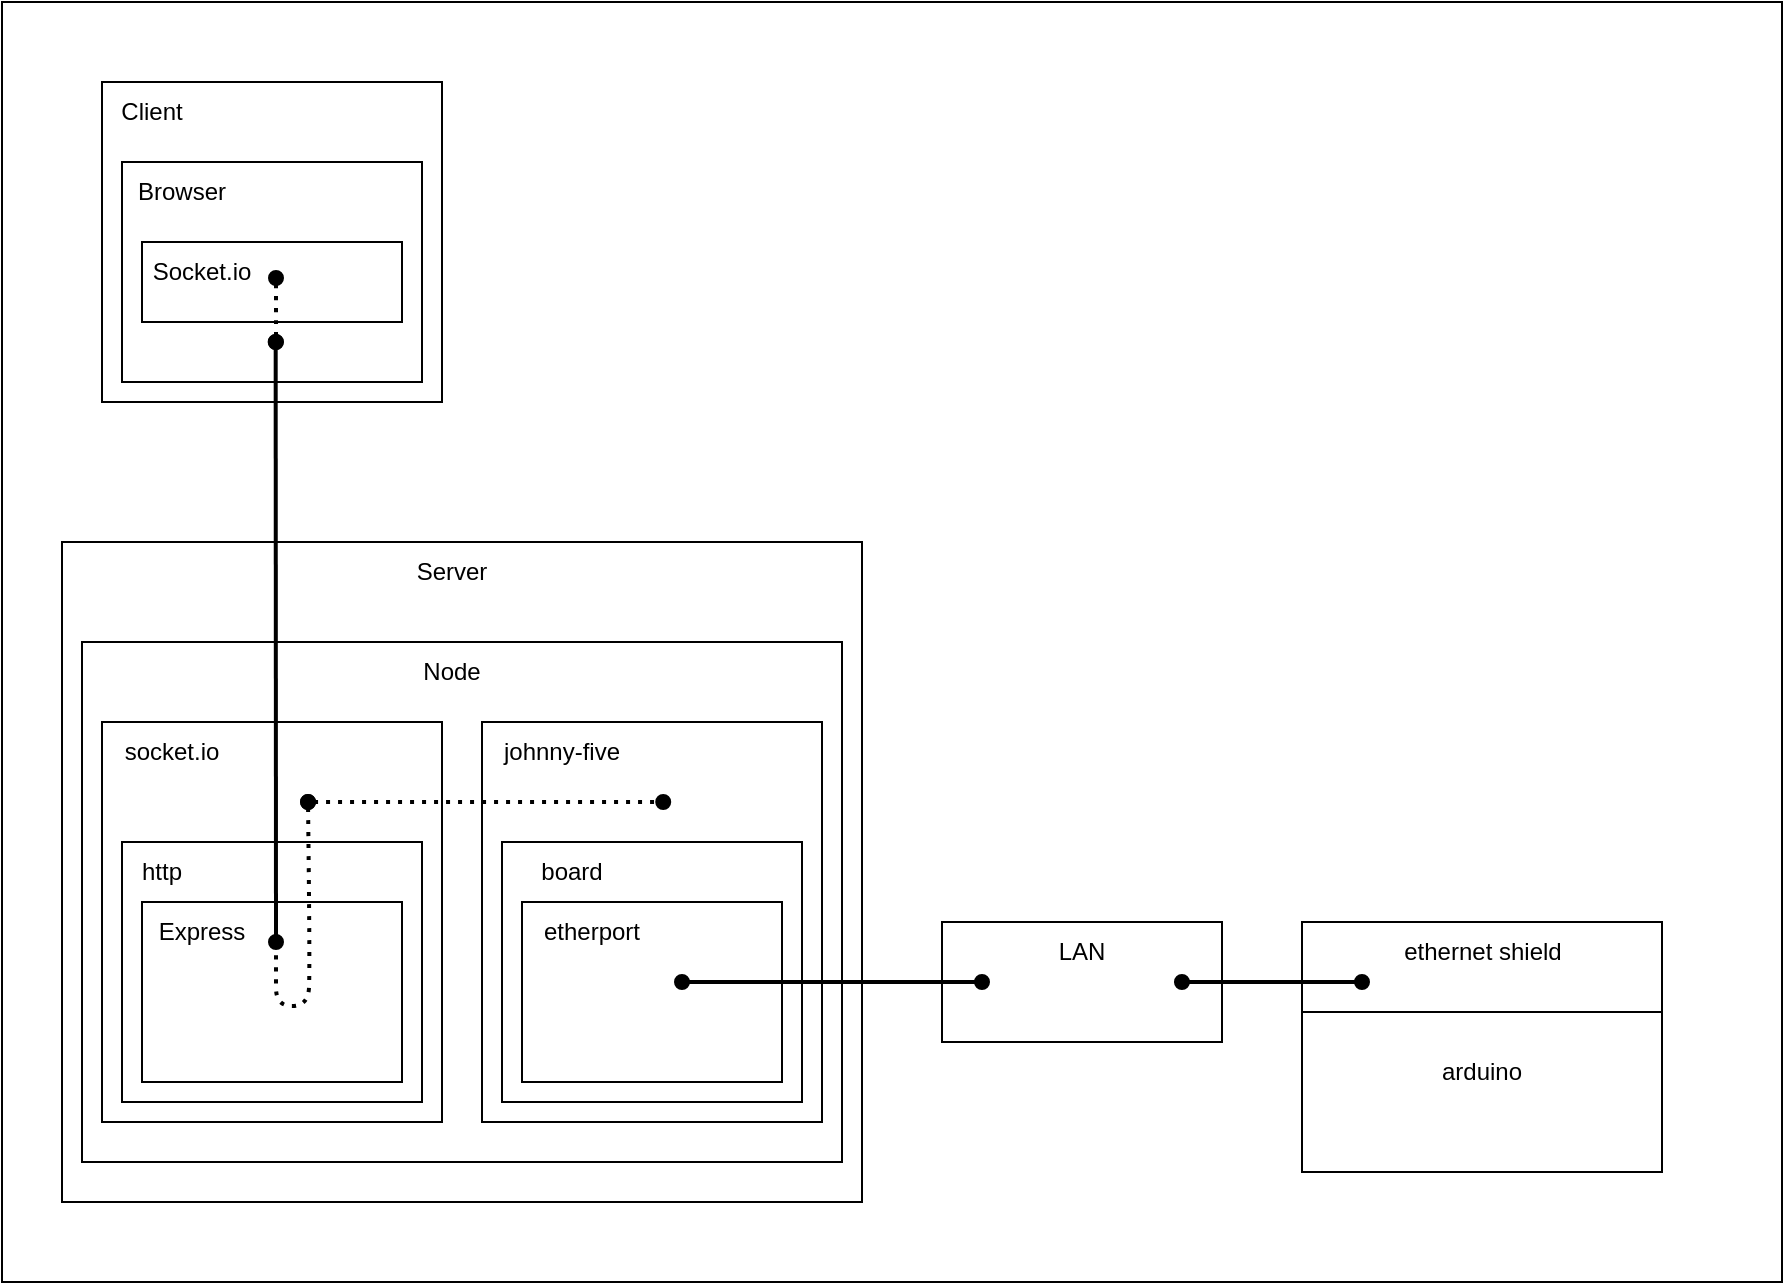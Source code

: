 <mxfile version="20.2.8" type="github">
  <diagram name="Page-1" id="5f0bae14-7c28-e335-631c-24af17079c00">
    <mxGraphModel dx="1422" dy="800" grid="1" gridSize="10" guides="1" tooltips="1" connect="1" arrows="1" fold="1" page="1" pageScale="1" pageWidth="1654" pageHeight="2336" background="none" math="0" shadow="0">
      <root>
        <mxCell id="0" />
        <mxCell id="1" parent="0" />
        <mxCell id="DSCg3pvIwE-KSSSxKjmU-51" value="" style="rounded=0;whiteSpace=wrap;html=1;" parent="1" vertex="1">
          <mxGeometry x="410" y="40" width="890" height="640" as="geometry" />
        </mxCell>
        <mxCell id="DSCg3pvIwE-KSSSxKjmU-3" value="" style="rounded=1;whiteSpace=wrap;html=1;arcSize=0;" parent="1" vertex="1">
          <mxGeometry x="460" y="80" width="170" height="160" as="geometry" />
        </mxCell>
        <mxCell id="DSCg3pvIwE-KSSSxKjmU-4" value="" style="rounded=1;whiteSpace=wrap;html=1;arcSize=0;" parent="1" vertex="1">
          <mxGeometry x="470" y="120" width="150" height="110" as="geometry" />
        </mxCell>
        <mxCell id="DSCg3pvIwE-KSSSxKjmU-6" style="edgeStyle=orthogonalEdgeStyle;rounded=0;orthogonalLoop=1;jettySize=auto;html=1;exitX=0.5;exitY=1;exitDx=0;exitDy=0;arcSize=5;" parent="1" source="DSCg3pvIwE-KSSSxKjmU-3" target="DSCg3pvIwE-KSSSxKjmU-3" edge="1">
          <mxGeometry relative="1" as="geometry" />
        </mxCell>
        <mxCell id="DSCg3pvIwE-KSSSxKjmU-7" value="Client" style="text;html=1;strokeColor=none;fillColor=none;align=center;verticalAlign=middle;whiteSpace=wrap;rounded=0;" parent="1" vertex="1">
          <mxGeometry x="460" y="80" width="50" height="30" as="geometry" />
        </mxCell>
        <mxCell id="DSCg3pvIwE-KSSSxKjmU-8" value="Browser" style="text;html=1;strokeColor=none;fillColor=none;align=center;verticalAlign=middle;whiteSpace=wrap;rounded=0;" parent="1" vertex="1">
          <mxGeometry x="470" y="120" width="60" height="30" as="geometry" />
        </mxCell>
        <mxCell id="DSCg3pvIwE-KSSSxKjmU-11" value="" style="rounded=1;whiteSpace=wrap;html=1;arcSize=0;" parent="1" vertex="1">
          <mxGeometry x="440" y="310" width="400" height="330" as="geometry" />
        </mxCell>
        <mxCell id="DSCg3pvIwE-KSSSxKjmU-12" value="" style="rounded=1;whiteSpace=wrap;html=1;arcSize=0;" parent="1" vertex="1">
          <mxGeometry x="450" y="360" width="380" height="260" as="geometry" />
        </mxCell>
        <mxCell id="DSCg3pvIwE-KSSSxKjmU-13" style="edgeStyle=orthogonalEdgeStyle;rounded=0;orthogonalLoop=1;jettySize=auto;html=1;exitX=0.5;exitY=1;exitDx=0;exitDy=0;arcSize=5;" parent="1" source="DSCg3pvIwE-KSSSxKjmU-11" target="DSCg3pvIwE-KSSSxKjmU-11" edge="1">
          <mxGeometry relative="1" as="geometry" />
        </mxCell>
        <mxCell id="DSCg3pvIwE-KSSSxKjmU-14" value="Server" style="text;html=1;strokeColor=none;fillColor=none;align=center;verticalAlign=middle;whiteSpace=wrap;rounded=0;" parent="1" vertex="1">
          <mxGeometry x="610" y="310" width="50" height="30" as="geometry" />
        </mxCell>
        <mxCell id="DSCg3pvIwE-KSSSxKjmU-15" value="Node" style="text;html=1;strokeColor=none;fillColor=none;align=center;verticalAlign=middle;whiteSpace=wrap;rounded=0;" parent="1" vertex="1">
          <mxGeometry x="610" y="360" width="50" height="30" as="geometry" />
        </mxCell>
        <mxCell id="DSCg3pvIwE-KSSSxKjmU-23" value="" style="group" parent="1" vertex="1" connectable="0">
          <mxGeometry x="480" y="160" width="130" height="40" as="geometry" />
        </mxCell>
        <mxCell id="DSCg3pvIwE-KSSSxKjmU-21" value="" style="rounded=1;whiteSpace=wrap;html=1;arcSize=0;" parent="DSCg3pvIwE-KSSSxKjmU-23" vertex="1">
          <mxGeometry width="130" height="40" as="geometry" />
        </mxCell>
        <mxCell id="DSCg3pvIwE-KSSSxKjmU-22" value="Socket.io" style="text;html=1;strokeColor=none;fillColor=none;align=center;verticalAlign=middle;whiteSpace=wrap;rounded=0;" parent="DSCg3pvIwE-KSSSxKjmU-23" vertex="1">
          <mxGeometry width="60" height="30" as="geometry" />
        </mxCell>
        <mxCell id="DSCg3pvIwE-KSSSxKjmU-25" value="" style="rounded=1;whiteSpace=wrap;html=1;arcSize=0;" parent="1" vertex="1">
          <mxGeometry x="460" y="400" width="170" height="200" as="geometry" />
        </mxCell>
        <mxCell id="DSCg3pvIwE-KSSSxKjmU-26" value="socket.io" style="text;html=1;strokeColor=none;fillColor=none;align=center;verticalAlign=middle;whiteSpace=wrap;rounded=0;" parent="1" vertex="1">
          <mxGeometry x="460" y="400" width="70" height="30" as="geometry" />
        </mxCell>
        <mxCell id="DSCg3pvIwE-KSSSxKjmU-32" value="" style="rounded=0;whiteSpace=wrap;html=1;" parent="1" vertex="1">
          <mxGeometry x="470" y="460" width="150" height="130" as="geometry" />
        </mxCell>
        <mxCell id="DSCg3pvIwE-KSSSxKjmU-35" value="" style="rounded=0;whiteSpace=wrap;html=1;" parent="1" vertex="1">
          <mxGeometry x="480" y="490" width="130" height="90" as="geometry" />
        </mxCell>
        <mxCell id="DSCg3pvIwE-KSSSxKjmU-33" value="Express" style="text;html=1;strokeColor=none;fillColor=none;align=center;verticalAlign=middle;whiteSpace=wrap;rounded=0;" parent="1" vertex="1">
          <mxGeometry x="480" y="490" width="60" height="30" as="geometry" />
        </mxCell>
        <mxCell id="DSCg3pvIwE-KSSSxKjmU-39" value="http" style="text;html=1;strokeColor=none;fillColor=none;align=center;verticalAlign=middle;whiteSpace=wrap;rounded=0;" parent="1" vertex="1">
          <mxGeometry x="470" y="460" width="40" height="30" as="geometry" />
        </mxCell>
        <mxCell id="DSCg3pvIwE-KSSSxKjmU-40" value="" style="endArrow=none;dashed=1;html=1;dashPattern=1 2;strokeWidth=2;curved=1;startArrow=oval;startFill=1;" parent="1" edge="1">
          <mxGeometry width="50" height="50" relative="1" as="geometry">
            <mxPoint x="563" y="440" as="sourcePoint" />
            <mxPoint x="547" y="510" as="targetPoint" />
            <Array as="points">
              <mxPoint x="564" y="524" />
              <mxPoint x="563" y="542" />
              <mxPoint x="547" y="542" />
              <mxPoint x="547" y="524" />
            </Array>
          </mxGeometry>
        </mxCell>
        <mxCell id="DSCg3pvIwE-KSSSxKjmU-30" value="" style="endArrow=oval;startArrow=oval;html=1;rounded=0;startFill=1;endFill=1;strokeWidth=2;" parent="1" edge="1">
          <mxGeometry width="50" height="50" relative="1" as="geometry">
            <mxPoint x="547" y="510" as="sourcePoint" />
            <mxPoint x="546.83" y="210" as="targetPoint" />
            <Array as="points">
              <mxPoint x="546.83" y="210" />
            </Array>
          </mxGeometry>
        </mxCell>
        <mxCell id="DSCg3pvIwE-KSSSxKjmU-44" value="" style="endArrow=oval;dashed=1;html=1;dashPattern=1 2;strokeWidth=2;curved=1;startArrow=oval;startFill=1;endFill=1;" parent="1" edge="1">
          <mxGeometry width="50" height="50" relative="1" as="geometry">
            <mxPoint x="547" y="210" as="sourcePoint" />
            <mxPoint x="547" y="178" as="targetPoint" />
          </mxGeometry>
        </mxCell>
        <mxCell id="DSCg3pvIwE-KSSSxKjmU-47" style="edgeStyle=none;orthogonalLoop=1;jettySize=auto;html=1;exitX=0;exitY=0.5;exitDx=0;exitDy=0;dashed=1;dashPattern=1 2;startArrow=oval;startFill=1;endArrow=oval;endFill=1;" parent="1" source="DSCg3pvIwE-KSSSxKjmU-35" target="DSCg3pvIwE-KSSSxKjmU-35" edge="1">
          <mxGeometry relative="1" as="geometry" />
        </mxCell>
        <mxCell id="DSCg3pvIwE-KSSSxKjmU-48" value="" style="rounded=1;whiteSpace=wrap;html=1;arcSize=0;" parent="1" vertex="1">
          <mxGeometry x="650" y="400" width="170" height="200" as="geometry" />
        </mxCell>
        <mxCell id="DSCg3pvIwE-KSSSxKjmU-49" value="" style="endArrow=oval;startArrow=oval;html=1;dashed=1;dashPattern=1 2;startFill=1;endFill=1;strokeWidth=2;entryX=0.533;entryY=0.2;entryDx=0;entryDy=0;entryPerimeter=0;" parent="1" target="DSCg3pvIwE-KSSSxKjmU-48" edge="1">
          <mxGeometry width="50" height="50" relative="1" as="geometry">
            <mxPoint x="563.03" y="440" as="sourcePoint" />
            <mxPoint x="656" y="440" as="targetPoint" />
          </mxGeometry>
        </mxCell>
        <mxCell id="DSCg3pvIwE-KSSSxKjmU-50" value="johnny-five" style="text;html=1;strokeColor=none;fillColor=none;align=center;verticalAlign=middle;whiteSpace=wrap;rounded=0;" parent="1" vertex="1">
          <mxGeometry x="650" y="400" width="80" height="30" as="geometry" />
        </mxCell>
        <mxCell id="aDVQIGbI2Z_KWkFbkpk--1" value="" style="rounded=0;whiteSpace=wrap;html=1;" vertex="1" parent="1">
          <mxGeometry x="660" y="460" width="150" height="130" as="geometry" />
        </mxCell>
        <mxCell id="aDVQIGbI2Z_KWkFbkpk--2" value="board" style="text;html=1;strokeColor=none;fillColor=none;align=center;verticalAlign=middle;whiteSpace=wrap;rounded=0;" vertex="1" parent="1">
          <mxGeometry x="660" y="460" width="70" height="30" as="geometry" />
        </mxCell>
        <mxCell id="aDVQIGbI2Z_KWkFbkpk--4" value="" style="rounded=0;whiteSpace=wrap;html=1;" vertex="1" parent="1">
          <mxGeometry x="670" y="490" width="130" height="90" as="geometry" />
        </mxCell>
        <mxCell id="aDVQIGbI2Z_KWkFbkpk--5" value="etherport" style="text;html=1;strokeColor=none;fillColor=none;align=center;verticalAlign=middle;whiteSpace=wrap;rounded=0;" vertex="1" parent="1">
          <mxGeometry x="670" y="490" width="70" height="30" as="geometry" />
        </mxCell>
        <mxCell id="aDVQIGbI2Z_KWkFbkpk--6" value="" style="rounded=1;whiteSpace=wrap;html=1;arcSize=0;" vertex="1" parent="1">
          <mxGeometry x="1060" y="545" width="180" height="80" as="geometry" />
        </mxCell>
        <mxCell id="aDVQIGbI2Z_KWkFbkpk--7" value="" style="rounded=1;whiteSpace=wrap;html=1;arcSize=0;" vertex="1" parent="1">
          <mxGeometry x="1060" y="500" width="180" height="45" as="geometry" />
        </mxCell>
        <mxCell id="aDVQIGbI2Z_KWkFbkpk--8" value="ethernet shield" style="text;html=1;strokeColor=none;fillColor=none;align=center;verticalAlign=middle;whiteSpace=wrap;rounded=0;" vertex="1" parent="1">
          <mxGeometry x="1097.5" y="500" width="105" height="30" as="geometry" />
        </mxCell>
        <mxCell id="aDVQIGbI2Z_KWkFbkpk--9" value="arduino" style="text;html=1;strokeColor=none;fillColor=none;align=center;verticalAlign=middle;whiteSpace=wrap;rounded=0;" vertex="1" parent="1">
          <mxGeometry x="1115" y="560" width="70" height="30" as="geometry" />
        </mxCell>
        <mxCell id="aDVQIGbI2Z_KWkFbkpk--19" value="" style="rounded=0;whiteSpace=wrap;html=1;" vertex="1" parent="1">
          <mxGeometry x="880" y="500" width="140" height="60" as="geometry" />
        </mxCell>
        <mxCell id="aDVQIGbI2Z_KWkFbkpk--10" value="" style="endArrow=oval;startArrow=oval;html=1;rounded=0;startFill=1;endFill=1;strokeWidth=2;" edge="1" parent="1">
          <mxGeometry width="50" height="50" relative="1" as="geometry">
            <mxPoint x="750" y="530" as="sourcePoint" />
            <mxPoint x="900" y="530" as="targetPoint" />
          </mxGeometry>
        </mxCell>
        <mxCell id="aDVQIGbI2Z_KWkFbkpk--16" value="" style="endArrow=oval;startArrow=oval;html=1;rounded=0;startFill=1;endFill=1;strokeWidth=2;exitX=0.857;exitY=0.5;exitDx=0;exitDy=0;exitPerimeter=0;" edge="1" parent="1" source="aDVQIGbI2Z_KWkFbkpk--19">
          <mxGeometry width="50" height="50" relative="1" as="geometry">
            <mxPoint x="1030" y="533" as="sourcePoint" />
            <mxPoint x="1090" y="530" as="targetPoint" />
          </mxGeometry>
        </mxCell>
        <mxCell id="aDVQIGbI2Z_KWkFbkpk--21" value="LAN" style="text;html=1;strokeColor=none;fillColor=none;align=center;verticalAlign=middle;whiteSpace=wrap;rounded=0;" vertex="1" parent="1">
          <mxGeometry x="915" y="500" width="70" height="30" as="geometry" />
        </mxCell>
        <mxCell id="aDVQIGbI2Z_KWkFbkpk--22" style="edgeStyle=none;orthogonalLoop=1;jettySize=auto;html=1;exitX=0.5;exitY=1;exitDx=0;exitDy=0;dashed=1;dashPattern=1 2;strokeWidth=2;startArrow=oval;startFill=1;endArrow=oval;endFill=1;" edge="1" parent="1" source="aDVQIGbI2Z_KWkFbkpk--19" target="aDVQIGbI2Z_KWkFbkpk--19">
          <mxGeometry relative="1" as="geometry" />
        </mxCell>
      </root>
    </mxGraphModel>
  </diagram>
</mxfile>
